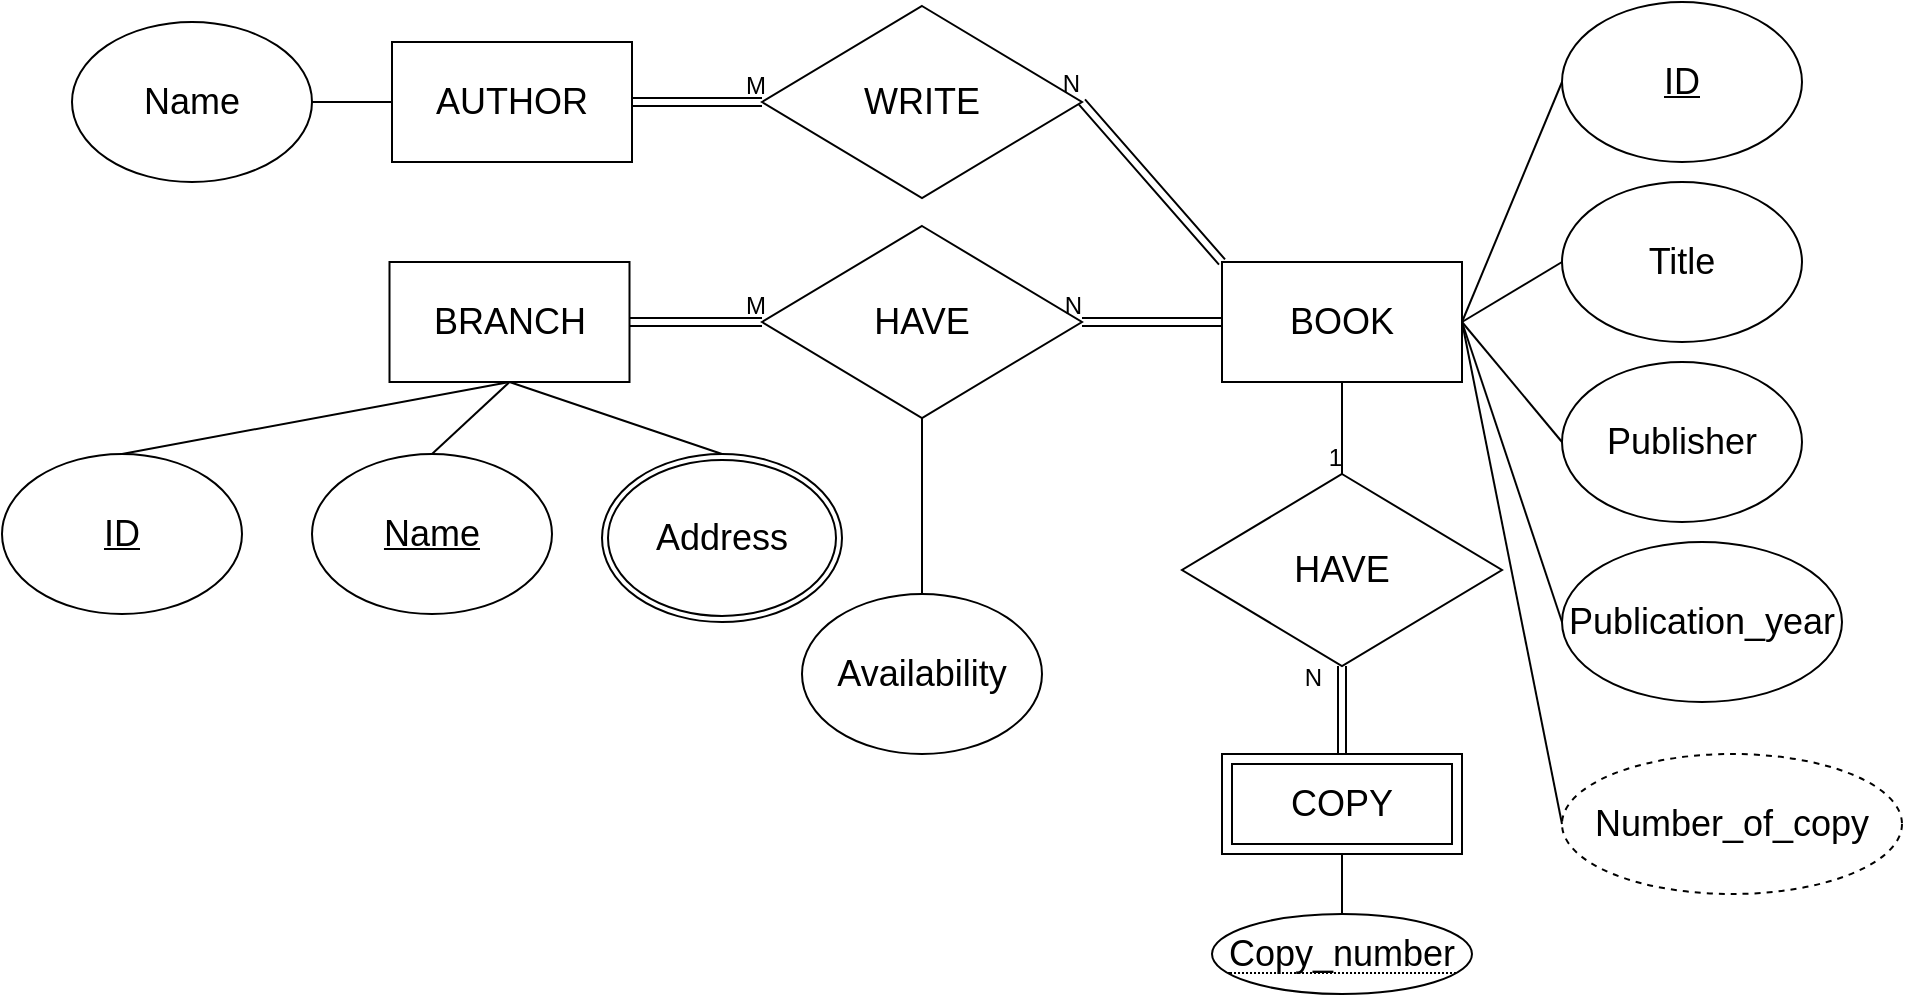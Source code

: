 <mxfile version="15.0.2" type="github">
  <diagram id="R2lEEEUBdFMjLlhIrx00" name="Page-1">
    <mxGraphModel dx="1673" dy="979" grid="1" gridSize="10" guides="1" tooltips="1" connect="1" arrows="1" fold="1" page="1" pageScale="1" pageWidth="1169" pageHeight="827" math="0" shadow="0" extFonts="Permanent Marker^https://fonts.googleapis.com/css?family=Permanent+Marker">
      <root>
        <mxCell id="0" />
        <mxCell id="1" parent="0" />
        <mxCell id="dFO8RleyW5rbLTaIUvb4-1" value="&lt;span style=&quot;font-size: 18px&quot;&gt;BRANCH&lt;/span&gt;" style="rounded=0;whiteSpace=wrap;html=1;" vertex="1" parent="1">
          <mxGeometry x="333.75" y="280" width="120" height="60" as="geometry" />
        </mxCell>
        <mxCell id="dFO8RleyW5rbLTaIUvb4-2" value="&lt;font style=&quot;font-size: 18px&quot;&gt;&lt;u&gt;ID&lt;/u&gt;&lt;/font&gt;" style="ellipse;whiteSpace=wrap;html=1;" vertex="1" parent="1">
          <mxGeometry x="140" y="376" width="120" height="80" as="geometry" />
        </mxCell>
        <mxCell id="dFO8RleyW5rbLTaIUvb4-3" value="&lt;font style=&quot;font-size: 18px&quot;&gt;HAVE&lt;/font&gt;" style="rhombus;whiteSpace=wrap;html=1;" vertex="1" parent="1">
          <mxGeometry x="520" y="262" width="160" height="96" as="geometry" />
        </mxCell>
        <mxCell id="dFO8RleyW5rbLTaIUvb4-4" value="&lt;font style=&quot;font-size: 18px&quot;&gt;&lt;u&gt;Name&lt;/u&gt;&lt;/font&gt;" style="ellipse;whiteSpace=wrap;html=1;" vertex="1" parent="1">
          <mxGeometry x="295" y="376" width="120" height="80" as="geometry" />
        </mxCell>
        <mxCell id="dFO8RleyW5rbLTaIUvb4-6" value="&lt;span style=&quot;font-size: 18px&quot;&gt;BOOK&lt;/span&gt;" style="rounded=0;whiteSpace=wrap;html=1;" vertex="1" parent="1">
          <mxGeometry x="750" y="280" width="120" height="60" as="geometry" />
        </mxCell>
        <mxCell id="dFO8RleyW5rbLTaIUvb4-7" value="&lt;font style=&quot;font-size: 18px&quot;&gt;&lt;u&gt;ID&lt;/u&gt;&lt;/font&gt;" style="ellipse;whiteSpace=wrap;html=1;" vertex="1" parent="1">
          <mxGeometry x="920" y="150" width="120" height="80" as="geometry" />
        </mxCell>
        <mxCell id="dFO8RleyW5rbLTaIUvb4-8" value="&lt;font style=&quot;font-size: 18px&quot;&gt;Title&lt;/font&gt;" style="ellipse;whiteSpace=wrap;html=1;" vertex="1" parent="1">
          <mxGeometry x="920" y="240" width="120" height="80" as="geometry" />
        </mxCell>
        <mxCell id="dFO8RleyW5rbLTaIUvb4-9" value="&lt;font style=&quot;font-size: 18px&quot;&gt;Publisher&lt;/font&gt;" style="ellipse;whiteSpace=wrap;html=1;" vertex="1" parent="1">
          <mxGeometry x="920" y="330" width="120" height="80" as="geometry" />
        </mxCell>
        <mxCell id="dFO8RleyW5rbLTaIUvb4-10" value="&lt;font style=&quot;font-size: 18px&quot;&gt;Publication_year&lt;/font&gt;" style="ellipse;whiteSpace=wrap;html=1;" vertex="1" parent="1">
          <mxGeometry x="920" y="420" width="140" height="80" as="geometry" />
        </mxCell>
        <mxCell id="dFO8RleyW5rbLTaIUvb4-11" value="&lt;span style=&quot;font-size: 18px&quot;&gt;AUTHOR&lt;/span&gt;" style="rounded=0;whiteSpace=wrap;html=1;" vertex="1" parent="1">
          <mxGeometry x="335" y="170" width="120" height="60" as="geometry" />
        </mxCell>
        <mxCell id="dFO8RleyW5rbLTaIUvb4-12" value="&lt;font style=&quot;font-size: 18px&quot;&gt;Name&lt;/font&gt;" style="ellipse;whiteSpace=wrap;html=1;" vertex="1" parent="1">
          <mxGeometry x="175" y="160" width="120" height="80" as="geometry" />
        </mxCell>
        <mxCell id="dFO8RleyW5rbLTaIUvb4-13" value="&lt;span style=&quot;font-size: 18px&quot;&gt;COPY&lt;/span&gt;" style="shape=ext;margin=3;double=1;whiteSpace=wrap;html=1;align=center;" vertex="1" parent="1">
          <mxGeometry x="750" y="526" width="120" height="50" as="geometry" />
        </mxCell>
        <mxCell id="dFO8RleyW5rbLTaIUvb4-15" value="" style="endArrow=none;html=1;entryX=0.5;entryY=0;entryDx=0;entryDy=0;exitX=0.5;exitY=1;exitDx=0;exitDy=0;" edge="1" parent="1" source="dFO8RleyW5rbLTaIUvb4-13" target="dFO8RleyW5rbLTaIUvb4-41">
          <mxGeometry width="50" height="50" relative="1" as="geometry">
            <mxPoint x="790" y="492" as="sourcePoint" />
            <mxPoint x="810" y="616" as="targetPoint" />
          </mxGeometry>
        </mxCell>
        <mxCell id="dFO8RleyW5rbLTaIUvb4-16" value="" style="endArrow=none;html=1;entryX=0;entryY=0.5;entryDx=0;entryDy=0;exitX=1;exitY=0.5;exitDx=0;exitDy=0;" edge="1" parent="1" source="dFO8RleyW5rbLTaIUvb4-6" target="dFO8RleyW5rbLTaIUvb4-8">
          <mxGeometry width="50" height="50" relative="1" as="geometry">
            <mxPoint x="850" y="350" as="sourcePoint" />
            <mxPoint x="900" y="620" as="targetPoint" />
          </mxGeometry>
        </mxCell>
        <mxCell id="dFO8RleyW5rbLTaIUvb4-17" value="" style="endArrow=none;html=1;entryX=0;entryY=0.5;entryDx=0;entryDy=0;exitX=1;exitY=0.5;exitDx=0;exitDy=0;" edge="1" parent="1" source="dFO8RleyW5rbLTaIUvb4-6" target="dFO8RleyW5rbLTaIUvb4-10">
          <mxGeometry width="50" height="50" relative="1" as="geometry">
            <mxPoint x="830" y="584" as="sourcePoint" />
            <mxPoint x="910" y="630" as="targetPoint" />
          </mxGeometry>
        </mxCell>
        <mxCell id="dFO8RleyW5rbLTaIUvb4-18" value="" style="endArrow=none;html=1;entryX=0;entryY=0.5;entryDx=0;entryDy=0;exitX=1;exitY=0.5;exitDx=0;exitDy=0;" edge="1" parent="1" source="dFO8RleyW5rbLTaIUvb4-6" target="dFO8RleyW5rbLTaIUvb4-9">
          <mxGeometry width="50" height="50" relative="1" as="geometry">
            <mxPoint x="840" y="594" as="sourcePoint" />
            <mxPoint x="920" y="640" as="targetPoint" />
          </mxGeometry>
        </mxCell>
        <mxCell id="dFO8RleyW5rbLTaIUvb4-19" value="" style="endArrow=none;html=1;entryX=0;entryY=0.5;entryDx=0;entryDy=0;exitX=1;exitY=0.5;exitDx=0;exitDy=0;" edge="1" parent="1" source="dFO8RleyW5rbLTaIUvb4-6" target="dFO8RleyW5rbLTaIUvb4-7">
          <mxGeometry width="50" height="50" relative="1" as="geometry">
            <mxPoint x="880" y="310" as="sourcePoint" />
            <mxPoint x="960" y="356" as="targetPoint" />
          </mxGeometry>
        </mxCell>
        <mxCell id="dFO8RleyW5rbLTaIUvb4-20" value="" style="endArrow=none;html=1;entryX=1;entryY=0.5;entryDx=0;entryDy=0;exitX=0;exitY=0.5;exitDx=0;exitDy=0;" edge="1" parent="1" source="dFO8RleyW5rbLTaIUvb4-11" target="dFO8RleyW5rbLTaIUvb4-12">
          <mxGeometry width="50" height="50" relative="1" as="geometry">
            <mxPoint x="795" y="134" as="sourcePoint" />
            <mxPoint x="405" y="70" as="targetPoint" />
          </mxGeometry>
        </mxCell>
        <mxCell id="dFO8RleyW5rbLTaIUvb4-21" value="" style="endArrow=none;html=1;entryX=0.5;entryY=0;entryDx=0;entryDy=0;exitX=0.5;exitY=1;exitDx=0;exitDy=0;" edge="1" parent="1" source="dFO8RleyW5rbLTaIUvb4-1" target="dFO8RleyW5rbLTaIUvb4-2">
          <mxGeometry width="50" height="50" relative="1" as="geometry">
            <mxPoint x="440" y="570" as="sourcePoint" />
            <mxPoint x="360" y="606" as="targetPoint" />
          </mxGeometry>
        </mxCell>
        <mxCell id="dFO8RleyW5rbLTaIUvb4-22" value="" style="endArrow=none;html=1;entryX=0.5;entryY=0;entryDx=0;entryDy=0;exitX=0.5;exitY=1;exitDx=0;exitDy=0;" edge="1" parent="1" source="dFO8RleyW5rbLTaIUvb4-1" target="dFO8RleyW5rbLTaIUvb4-4">
          <mxGeometry width="50" height="50" relative="1" as="geometry">
            <mxPoint x="403.75" y="290" as="sourcePoint" />
            <mxPoint x="270" y="260" as="targetPoint" />
          </mxGeometry>
        </mxCell>
        <mxCell id="dFO8RleyW5rbLTaIUvb4-23" value="" style="endArrow=none;html=1;entryX=0.5;entryY=0;entryDx=0;entryDy=0;exitX=0.5;exitY=1;exitDx=0;exitDy=0;" edge="1" parent="1" source="dFO8RleyW5rbLTaIUvb4-1" target="dFO8RleyW5rbLTaIUvb4-49">
          <mxGeometry width="50" height="50" relative="1" as="geometry">
            <mxPoint x="413.75" y="300" as="sourcePoint" />
            <mxPoint x="500" y="376" as="targetPoint" />
          </mxGeometry>
        </mxCell>
        <mxCell id="dFO8RleyW5rbLTaIUvb4-24" value="" style="shape=link;html=1;rounded=0;entryX=1;entryY=0.5;entryDx=0;entryDy=0;exitX=0;exitY=0.5;exitDx=0;exitDy=0;" edge="1" parent="1" source="dFO8RleyW5rbLTaIUvb4-3" target="dFO8RleyW5rbLTaIUvb4-1">
          <mxGeometry relative="1" as="geometry">
            <mxPoint x="550" y="336" as="sourcePoint" />
            <mxPoint x="710" y="336" as="targetPoint" />
          </mxGeometry>
        </mxCell>
        <mxCell id="dFO8RleyW5rbLTaIUvb4-25" value="M" style="resizable=0;html=1;align=left;verticalAlign=bottom;" connectable="0" vertex="1" parent="dFO8RleyW5rbLTaIUvb4-24">
          <mxGeometry x="-1" relative="1" as="geometry">
            <mxPoint x="-10" as="offset" />
          </mxGeometry>
        </mxCell>
        <mxCell id="dFO8RleyW5rbLTaIUvb4-27" value="" style="shape=link;html=1;rounded=0;exitX=0;exitY=0.5;exitDx=0;exitDy=0;entryX=1;entryY=0.5;entryDx=0;entryDy=0;" edge="1" parent="1" source="dFO8RleyW5rbLTaIUvb4-6" target="dFO8RleyW5rbLTaIUvb4-3">
          <mxGeometry relative="1" as="geometry">
            <mxPoint x="600" y="256" as="sourcePoint" />
            <mxPoint x="760" y="256" as="targetPoint" />
          </mxGeometry>
        </mxCell>
        <mxCell id="dFO8RleyW5rbLTaIUvb4-28" value="N" style="resizable=0;html=1;align=right;verticalAlign=bottom;" connectable="0" vertex="1" parent="dFO8RleyW5rbLTaIUvb4-27">
          <mxGeometry x="1" relative="1" as="geometry" />
        </mxCell>
        <mxCell id="dFO8RleyW5rbLTaIUvb4-29" value="&lt;font style=&quot;font-size: 18px&quot;&gt;WRITE&lt;/font&gt;" style="rhombus;whiteSpace=wrap;html=1;" vertex="1" parent="1">
          <mxGeometry x="520" y="152" width="160" height="96" as="geometry" />
        </mxCell>
        <mxCell id="dFO8RleyW5rbLTaIUvb4-30" value="" style="shape=link;html=1;rounded=0;entryX=1;entryY=0.5;entryDx=0;entryDy=0;exitX=0;exitY=0.5;exitDx=0;exitDy=0;" edge="1" parent="1" source="dFO8RleyW5rbLTaIUvb4-29" target="dFO8RleyW5rbLTaIUvb4-11">
          <mxGeometry relative="1" as="geometry">
            <mxPoint x="536.25" y="170" as="sourcePoint" />
            <mxPoint x="470" y="170" as="targetPoint" />
          </mxGeometry>
        </mxCell>
        <mxCell id="dFO8RleyW5rbLTaIUvb4-31" value="M" style="resizable=0;html=1;align=left;verticalAlign=bottom;" connectable="0" vertex="1" parent="dFO8RleyW5rbLTaIUvb4-30">
          <mxGeometry x="-1" relative="1" as="geometry">
            <mxPoint x="-10" as="offset" />
          </mxGeometry>
        </mxCell>
        <mxCell id="dFO8RleyW5rbLTaIUvb4-32" value="" style="shape=link;html=1;rounded=0;entryX=1;entryY=0.5;entryDx=0;entryDy=0;exitX=0;exitY=0;exitDx=0;exitDy=0;" edge="1" parent="1" source="dFO8RleyW5rbLTaIUvb4-6" target="dFO8RleyW5rbLTaIUvb4-29">
          <mxGeometry relative="1" as="geometry">
            <mxPoint x="750" y="280" as="sourcePoint" />
            <mxPoint x="690" y="320" as="targetPoint" />
          </mxGeometry>
        </mxCell>
        <mxCell id="dFO8RleyW5rbLTaIUvb4-33" value="N" style="resizable=0;html=1;align=right;verticalAlign=bottom;" connectable="0" vertex="1" parent="dFO8RleyW5rbLTaIUvb4-32">
          <mxGeometry x="1" relative="1" as="geometry" />
        </mxCell>
        <mxCell id="dFO8RleyW5rbLTaIUvb4-34" value="&lt;font style=&quot;font-size: 18px&quot;&gt;HAVE&lt;/font&gt;" style="rhombus;whiteSpace=wrap;html=1;" vertex="1" parent="1">
          <mxGeometry x="730" y="386" width="160" height="96" as="geometry" />
        </mxCell>
        <mxCell id="dFO8RleyW5rbLTaIUvb4-35" value="" style="shape=link;html=1;rounded=0;exitX=0.5;exitY=0;exitDx=0;exitDy=0;entryX=0.5;entryY=1;entryDx=0;entryDy=0;" edge="1" parent="1" source="dFO8RleyW5rbLTaIUvb4-13" target="dFO8RleyW5rbLTaIUvb4-34">
          <mxGeometry relative="1" as="geometry">
            <mxPoint x="500" y="506" as="sourcePoint" />
            <mxPoint x="660" y="506" as="targetPoint" />
          </mxGeometry>
        </mxCell>
        <mxCell id="dFO8RleyW5rbLTaIUvb4-36" value="N" style="resizable=0;html=1;align=right;verticalAlign=bottom;" connectable="0" vertex="1" parent="dFO8RleyW5rbLTaIUvb4-35">
          <mxGeometry x="1" relative="1" as="geometry">
            <mxPoint x="-10" y="14" as="offset" />
          </mxGeometry>
        </mxCell>
        <mxCell id="dFO8RleyW5rbLTaIUvb4-37" value="" style="endArrow=none;html=1;rounded=0;exitX=0.5;exitY=1;exitDx=0;exitDy=0;entryX=0.5;entryY=0;entryDx=0;entryDy=0;" edge="1" parent="1" source="dFO8RleyW5rbLTaIUvb4-6" target="dFO8RleyW5rbLTaIUvb4-34">
          <mxGeometry relative="1" as="geometry">
            <mxPoint x="500" y="506" as="sourcePoint" />
            <mxPoint x="660" y="506" as="targetPoint" />
          </mxGeometry>
        </mxCell>
        <mxCell id="dFO8RleyW5rbLTaIUvb4-38" value="1" style="resizable=0;html=1;align=right;verticalAlign=bottom;" connectable="0" vertex="1" parent="dFO8RleyW5rbLTaIUvb4-37">
          <mxGeometry x="1" relative="1" as="geometry" />
        </mxCell>
        <mxCell id="dFO8RleyW5rbLTaIUvb4-41" value="&lt;span style=&quot;border-bottom: 1px dotted&quot;&gt;&lt;font style=&quot;font-size: 18px&quot;&gt;Copy_number&lt;/font&gt;&lt;/span&gt;" style="ellipse;whiteSpace=wrap;html=1;align=center;" vertex="1" parent="1">
          <mxGeometry x="745" y="606" width="130" height="40" as="geometry" />
        </mxCell>
        <mxCell id="dFO8RleyW5rbLTaIUvb4-45" value="&lt;font style=&quot;font-size: 18px&quot;&gt;Availability&lt;/font&gt;" style="ellipse;whiteSpace=wrap;html=1;" vertex="1" parent="1">
          <mxGeometry x="540" y="446" width="120" height="80" as="geometry" />
        </mxCell>
        <mxCell id="dFO8RleyW5rbLTaIUvb4-46" value="" style="endArrow=none;html=1;entryX=0.5;entryY=1;entryDx=0;entryDy=0;exitX=0.5;exitY=0;exitDx=0;exitDy=0;" edge="1" parent="1" source="dFO8RleyW5rbLTaIUvb4-45" target="dFO8RleyW5rbLTaIUvb4-3">
          <mxGeometry width="50" height="50" relative="1" as="geometry">
            <mxPoint x="580" y="366" as="sourcePoint" />
            <mxPoint x="630" y="316" as="targetPoint" />
          </mxGeometry>
        </mxCell>
        <mxCell id="dFO8RleyW5rbLTaIUvb4-47" value="&lt;font style=&quot;font-size: 18px&quot;&gt;Number_of_copy&lt;/font&gt;" style="ellipse;whiteSpace=wrap;html=1;align=center;dashed=1;" vertex="1" parent="1">
          <mxGeometry x="920" y="526" width="170" height="70" as="geometry" />
        </mxCell>
        <mxCell id="dFO8RleyW5rbLTaIUvb4-48" value="" style="endArrow=none;html=1;entryX=0;entryY=0.5;entryDx=0;entryDy=0;exitX=1;exitY=0.5;exitDx=0;exitDy=0;" edge="1" parent="1" source="dFO8RleyW5rbLTaIUvb4-6" target="dFO8RleyW5rbLTaIUvb4-47">
          <mxGeometry width="50" height="50" relative="1" as="geometry">
            <mxPoint x="880" y="320.0" as="sourcePoint" />
            <mxPoint x="930" y="470" as="targetPoint" />
          </mxGeometry>
        </mxCell>
        <mxCell id="dFO8RleyW5rbLTaIUvb4-49" value="&lt;font style=&quot;font-size: 18px&quot;&gt;Address&lt;/font&gt;" style="ellipse;shape=doubleEllipse;margin=3;whiteSpace=wrap;html=1;align=center;" vertex="1" parent="1">
          <mxGeometry x="440" y="376" width="120" height="84" as="geometry" />
        </mxCell>
      </root>
    </mxGraphModel>
  </diagram>
</mxfile>
